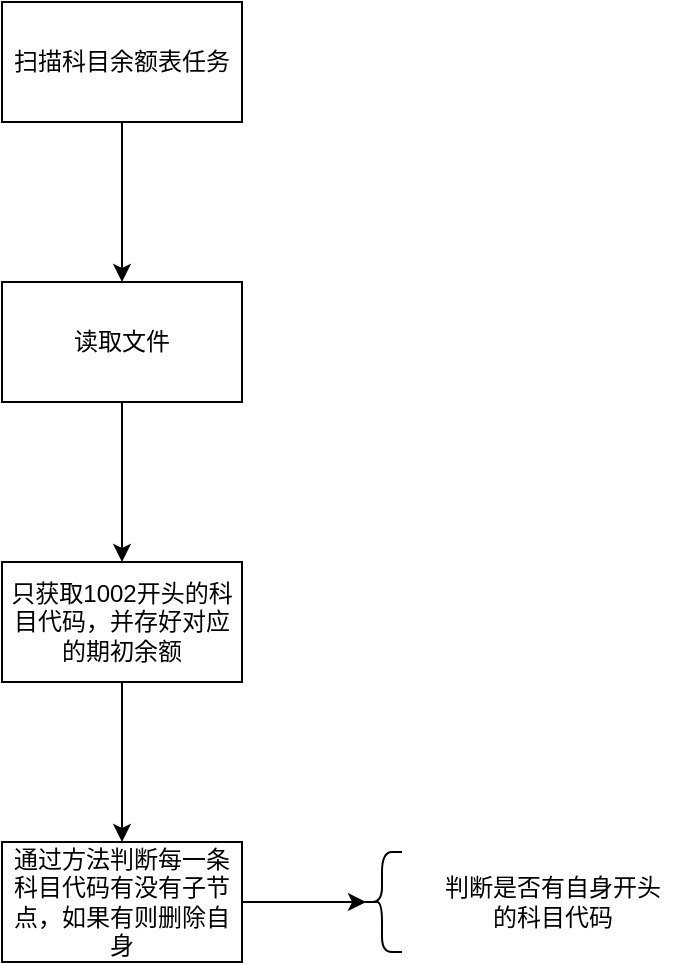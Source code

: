 <mxfile version="24.7.1" type="github">
  <diagram name="第 1 页" id="AIAgOsusJvTHaDATjs1O">
    <mxGraphModel dx="1379" dy="1920" grid="1" gridSize="10" guides="1" tooltips="1" connect="1" arrows="1" fold="1" page="1" pageScale="1" pageWidth="827" pageHeight="1169" math="0" shadow="0">
      <root>
        <mxCell id="0" />
        <mxCell id="1" parent="0" />
        <mxCell id="bU2op4WGqxvOceNjOvw2-1" value="" style="edgeStyle=orthogonalEdgeStyle;rounded=0;orthogonalLoop=1;jettySize=auto;html=1;" edge="1" parent="1" source="bU2op4WGqxvOceNjOvw2-2" target="bU2op4WGqxvOceNjOvw2-4">
          <mxGeometry relative="1" as="geometry" />
        </mxCell>
        <mxCell id="bU2op4WGqxvOceNjOvw2-2" value="扫描科目余额表任务" style="rounded=0;whiteSpace=wrap;html=1;" vertex="1" parent="1">
          <mxGeometry x="320" y="-1110" width="120" height="60" as="geometry" />
        </mxCell>
        <mxCell id="bU2op4WGqxvOceNjOvw2-3" value="" style="edgeStyle=orthogonalEdgeStyle;rounded=0;orthogonalLoop=1;jettySize=auto;html=1;" edge="1" parent="1" source="bU2op4WGqxvOceNjOvw2-4" target="bU2op4WGqxvOceNjOvw2-6">
          <mxGeometry relative="1" as="geometry" />
        </mxCell>
        <mxCell id="bU2op4WGqxvOceNjOvw2-4" value="读取文件" style="rounded=0;whiteSpace=wrap;html=1;" vertex="1" parent="1">
          <mxGeometry x="320" y="-970" width="120" height="60" as="geometry" />
        </mxCell>
        <mxCell id="bU2op4WGqxvOceNjOvw2-5" value="" style="edgeStyle=orthogonalEdgeStyle;rounded=0;orthogonalLoop=1;jettySize=auto;html=1;" edge="1" parent="1" source="bU2op4WGqxvOceNjOvw2-6" target="bU2op4WGqxvOceNjOvw2-7">
          <mxGeometry relative="1" as="geometry" />
        </mxCell>
        <mxCell id="bU2op4WGqxvOceNjOvw2-6" value="只获取1002开头的科目代码，并存好对应的期初余额" style="rounded=0;whiteSpace=wrap;html=1;" vertex="1" parent="1">
          <mxGeometry x="320" y="-830" width="120" height="60" as="geometry" />
        </mxCell>
        <mxCell id="bU2op4WGqxvOceNjOvw2-7" value="通过方法判断每一条科目代码有没有子节点，如果有则删除自身" style="rounded=0;whiteSpace=wrap;html=1;" vertex="1" parent="1">
          <mxGeometry x="320" y="-690" width="120" height="60" as="geometry" />
        </mxCell>
        <mxCell id="bU2op4WGqxvOceNjOvw2-8" value="" style="shape=curlyBracket;whiteSpace=wrap;html=1;rounded=1;labelPosition=left;verticalLabelPosition=middle;align=right;verticalAlign=middle;size=0.5;" vertex="1" parent="1">
          <mxGeometry x="500" y="-685" width="20" height="50" as="geometry" />
        </mxCell>
        <mxCell id="bU2op4WGqxvOceNjOvw2-9" style="edgeStyle=orthogonalEdgeStyle;rounded=0;orthogonalLoop=1;jettySize=auto;html=1;exitX=1;exitY=0.5;exitDx=0;exitDy=0;entryX=0.1;entryY=0.5;entryDx=0;entryDy=0;entryPerimeter=0;" edge="1" parent="1" source="bU2op4WGqxvOceNjOvw2-7" target="bU2op4WGqxvOceNjOvw2-8">
          <mxGeometry relative="1" as="geometry" />
        </mxCell>
        <mxCell id="bU2op4WGqxvOceNjOvw2-10" value="判断是否有自身开头&lt;div&gt;的科目代码&lt;/div&gt;" style="text;html=1;align=center;verticalAlign=middle;resizable=0;points=[];autosize=1;strokeColor=none;fillColor=none;" vertex="1" parent="1">
          <mxGeometry x="530" y="-680" width="130" height="40" as="geometry" />
        </mxCell>
      </root>
    </mxGraphModel>
  </diagram>
</mxfile>
